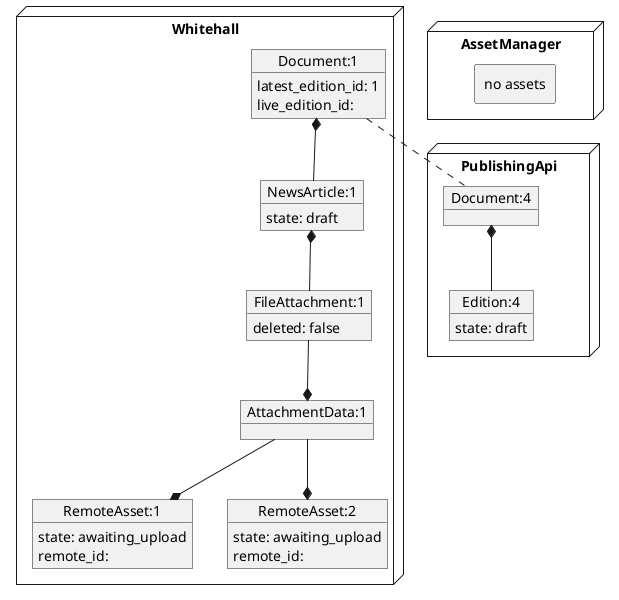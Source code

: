 @startuml
node Whitehall {
object "Document:1" as Document_1 {
  latest_edition_id: 1
  live_edition_id:
}
together {
object "NewsArticle:1" as NewsArticle_1 {
  state: draft
}
Document_1 *-- NewsArticle_1
object "FileAttachment:1" as FileAttachment_1 {
  deleted: false
}
NewsArticle_1 *-- FileAttachment_1
}
object "AttachmentData:1" as AttachmentData_1 {
}
AttachmentData_1 *-u- FileAttachment_1
object "RemoteAsset:1" as RemoteAsset_1 {
  state: awaiting_upload
  remote_id:
}
object "RemoteAsset:2" as RemoteAsset_2 {
  state: awaiting_upload
  remote_id:
}
AttachmentData_1 --* RemoteAsset_1
AttachmentData_1 --* RemoteAsset_2
}
node PublishingApi {
object "Document:4" as pubapi_Document_4 {
}
object "Edition:4" as pubapi_Edition_4 {
  state: draft
}
pubapi_Document_4 *-- pubapi_Edition_4
}
node AssetManager {
rectangle "no assets" {
}
}
Document_1 .. pubapi_Document_4

@enduml